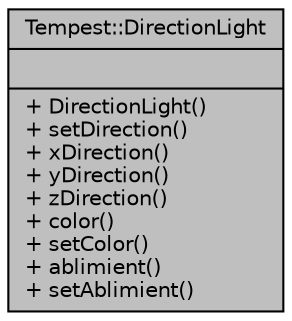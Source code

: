 digraph "Tempest::DirectionLight"
{
  edge [fontname="Helvetica",fontsize="10",labelfontname="Helvetica",labelfontsize="10"];
  node [fontname="Helvetica",fontsize="10",shape=record];
  Node1 [label="{Tempest::DirectionLight\n||+ DirectionLight()\l+ setDirection()\l+ xDirection()\l+ yDirection()\l+ zDirection()\l+ color()\l+ setColor()\l+ ablimient()\l+ setAblimient()\l}",height=0.2,width=0.4,color="black", fillcolor="grey75", style="filled", fontcolor="black"];
}
